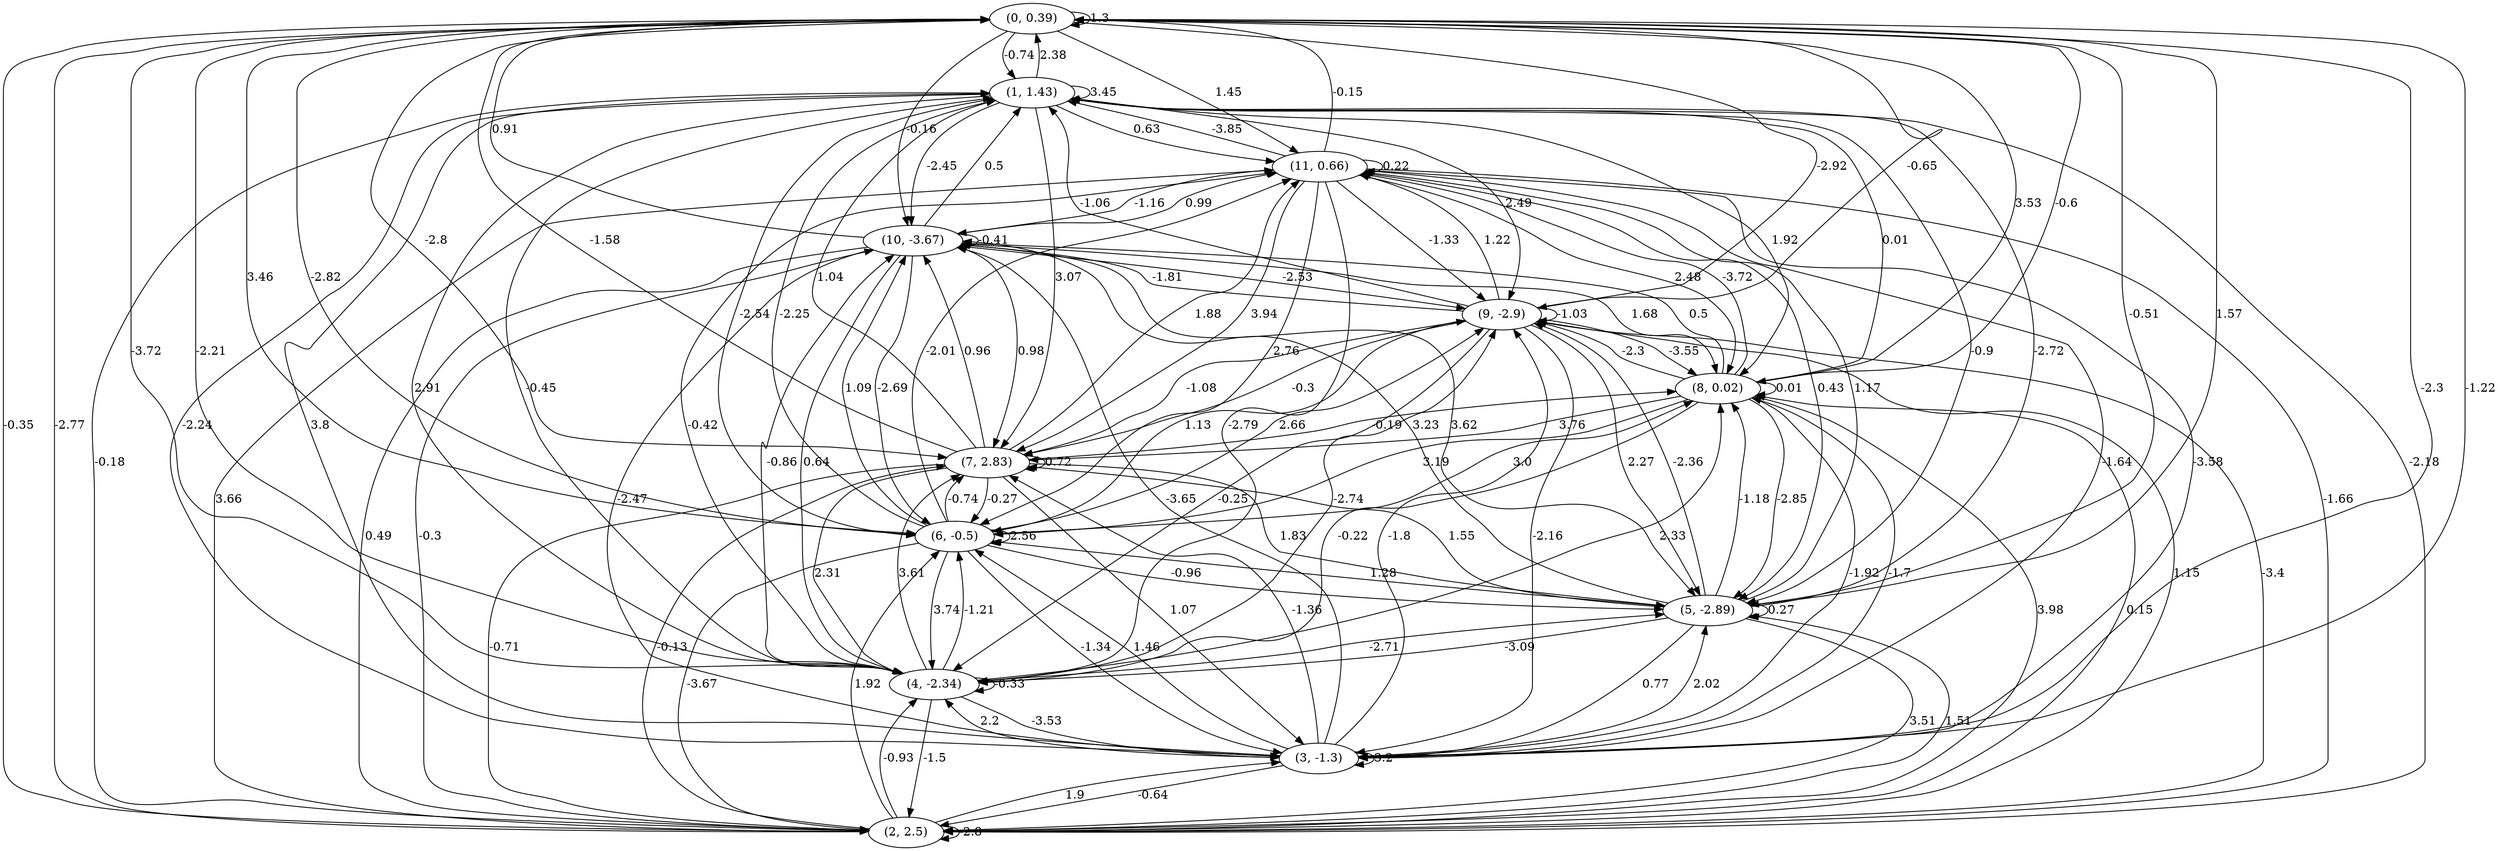 digraph {
    0 [ label = "(0, 0.39)" ]
    1 [ label = "(1, 1.43)" ]
    2 [ label = "(2, 2.5)" ]
    3 [ label = "(3, -1.3)" ]
    4 [ label = "(4, -2.34)" ]
    5 [ label = "(5, -2.89)" ]
    6 [ label = "(6, -0.5)" ]
    7 [ label = "(7, 2.83)" ]
    8 [ label = "(8, 0.02)" ]
    9 [ label = "(9, -2.9)" ]
    10 [ label = "(10, -3.67)" ]
    11 [ label = "(11, 0.66)" ]
    0 -> 0 [ label = "1.3" ]
    1 -> 1 [ label = "3.45" ]
    2 -> 2 [ label = "-2.8" ]
    3 -> 3 [ label = "3.2" ]
    4 -> 4 [ label = "-0.33" ]
    5 -> 5 [ label = "0.27" ]
    6 -> 6 [ label = "2.56" ]
    7 -> 7 [ label = "0.72" ]
    8 -> 8 [ label = "0.01" ]
    9 -> 9 [ label = "-1.03" ]
    10 -> 10 [ label = "-0.41" ]
    11 -> 11 [ label = "0.22" ]
    1 -> 0 [ label = "2.38" ]
    2 -> 0 [ label = "-2.77" ]
    3 -> 0 [ label = "-1.22" ]
    4 -> 0 [ label = "-2.21" ]
    5 -> 0 [ label = "1.57" ]
    6 -> 0 [ label = "-2.82" ]
    7 -> 0 [ label = "-1.58" ]
    8 -> 0 [ label = "-0.6" ]
    9 -> 0 [ label = "-0.65" ]
    10 -> 0 [ label = "0.91" ]
    11 -> 0 [ label = "-0.15" ]
    0 -> 1 [ label = "-0.74" ]
    2 -> 1 [ label = "-0.18" ]
    3 -> 1 [ label = "3.8" ]
    4 -> 1 [ label = "-0.45" ]
    5 -> 1 [ label = "-2.72" ]
    6 -> 1 [ label = "-2.25" ]
    7 -> 1 [ label = "1.04" ]
    8 -> 1 [ label = "0.01" ]
    9 -> 1 [ label = "-1.06" ]
    10 -> 1 [ label = "0.5" ]
    11 -> 1 [ label = "-3.85" ]
    0 -> 2 [ label = "-0.35" ]
    1 -> 2 [ label = "-2.18" ]
    3 -> 2 [ label = "-0.64" ]
    4 -> 2 [ label = "-1.5" ]
    5 -> 2 [ label = "3.51" ]
    6 -> 2 [ label = "-3.67" ]
    7 -> 2 [ label = "-0.71" ]
    8 -> 2 [ label = "3.98" ]
    9 -> 2 [ label = "1.15" ]
    10 -> 2 [ label = "0.49" ]
    11 -> 2 [ label = "-1.66" ]
    0 -> 3 [ label = "-2.3" ]
    1 -> 3 [ label = "-2.24" ]
    2 -> 3 [ label = "1.9" ]
    4 -> 3 [ label = "-3.53" ]
    5 -> 3 [ label = "0.77" ]
    6 -> 3 [ label = "-1.34" ]
    7 -> 3 [ label = "1.07" ]
    8 -> 3 [ label = "-1.92" ]
    9 -> 3 [ label = "-2.16" ]
    10 -> 3 [ label = "-2.47" ]
    11 -> 3 [ label = "-3.58" ]
    0 -> 4 [ label = "-3.72" ]
    1 -> 4 [ label = "2.91" ]
    2 -> 4 [ label = "-0.93" ]
    3 -> 4 [ label = "2.2" ]
    5 -> 4 [ label = "-3.09" ]
    6 -> 4 [ label = "3.74" ]
    7 -> 4 [ label = "2.31" ]
    8 -> 4 [ label = "-0.22" ]
    9 -> 4 [ label = "-0.25" ]
    10 -> 4 [ label = "0.64" ]
    11 -> 4 [ label = "-2.79" ]
    0 -> 5 [ label = "-0.51" ]
    1 -> 5 [ label = "-0.9" ]
    2 -> 5 [ label = "1.51" ]
    3 -> 5 [ label = "2.02" ]
    4 -> 5 [ label = "-2.71" ]
    6 -> 5 [ label = "-0.96" ]
    7 -> 5 [ label = "1.83" ]
    8 -> 5 [ label = "-2.85" ]
    9 -> 5 [ label = "2.27" ]
    10 -> 5 [ label = "3.62" ]
    11 -> 5 [ label = "0.43" ]
    0 -> 6 [ label = "3.46" ]
    1 -> 6 [ label = "-2.54" ]
    2 -> 6 [ label = "1.92" ]
    3 -> 6 [ label = "1.46" ]
    4 -> 6 [ label = "-1.21" ]
    5 -> 6 [ label = "1.28" ]
    7 -> 6 [ label = "-0.27" ]
    8 -> 6 [ label = "3.19" ]
    9 -> 6 [ label = "1.13" ]
    10 -> 6 [ label = "-2.69" ]
    11 -> 6 [ label = "2.76" ]
    0 -> 7 [ label = "-2.8" ]
    1 -> 7 [ label = "3.07" ]
    2 -> 7 [ label = "-0.13" ]
    3 -> 7 [ label = "-1.36" ]
    4 -> 7 [ label = "3.61" ]
    5 -> 7 [ label = "1.55" ]
    6 -> 7 [ label = "-0.74" ]
    8 -> 7 [ label = "3.76" ]
    9 -> 7 [ label = "-0.3" ]
    10 -> 7 [ label = "0.98" ]
    11 -> 7 [ label = "3.94" ]
    0 -> 8 [ label = "3.53" ]
    1 -> 8 [ label = "1.92" ]
    2 -> 8 [ label = "0.15" ]
    3 -> 8 [ label = "-1.7" ]
    4 -> 8 [ label = "2.33" ]
    5 -> 8 [ label = "-1.18" ]
    6 -> 8 [ label = "3.0" ]
    7 -> 8 [ label = "-0.19" ]
    9 -> 8 [ label = "-3.55" ]
    10 -> 8 [ label = "1.68" ]
    11 -> 8 [ label = "2.48" ]
    0 -> 9 [ label = "-2.92" ]
    1 -> 9 [ label = "2.49" ]
    2 -> 9 [ label = "-3.4" ]
    3 -> 9 [ label = "-1.8" ]
    4 -> 9 [ label = "-2.74" ]
    5 -> 9 [ label = "-2.36" ]
    6 -> 9 [ label = "2.66" ]
    7 -> 9 [ label = "-1.08" ]
    8 -> 9 [ label = "-2.3" ]
    10 -> 9 [ label = "-2.53" ]
    11 -> 9 [ label = "-1.33" ]
    0 -> 10 [ label = "-0.16" ]
    1 -> 10 [ label = "-2.45" ]
    2 -> 10 [ label = "-0.3" ]
    3 -> 10 [ label = "-3.65" ]
    4 -> 10 [ label = "-0.86" ]
    5 -> 10 [ label = "3.23" ]
    6 -> 10 [ label = "1.09" ]
    7 -> 10 [ label = "0.96" ]
    8 -> 10 [ label = "0.5" ]
    9 -> 10 [ label = "-1.81" ]
    11 -> 10 [ label = "-1.16" ]
    0 -> 11 [ label = "1.45" ]
    1 -> 11 [ label = "0.63" ]
    2 -> 11 [ label = "3.66" ]
    3 -> 11 [ label = "-1.64" ]
    4 -> 11 [ label = "-0.42" ]
    5 -> 11 [ label = "1.17" ]
    6 -> 11 [ label = "-2.01" ]
    7 -> 11 [ label = "1.88" ]
    8 -> 11 [ label = "-3.72" ]
    9 -> 11 [ label = "1.22" ]
    10 -> 11 [ label = "0.99" ]
}

